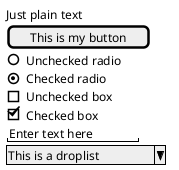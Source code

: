 @startuml

salt
{
    Just plain text
    [This is my button]
    () Unchecked radio
    (X) Checked radio
    [] Unchecked box
    [X] Checked box
    "Enter text here "
    ^This is a droplist^
}

@enduml